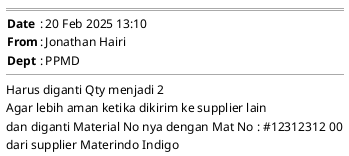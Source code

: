 @@startsalt
{
  ==
  {  
   |<b>Date   |:|20 Feb 2025 13:10  |*
   |<b>From   |:|Jonathan Hairi     |*
   |<b>Dept   |:|PPMD               |*
  }
  ---
  {}
    Harus diganti Qty menjadi 2 
    Agar lebih aman ketika dikirim ke supplier lain
    dan diganti Material No nya dengan Mat No : #12312312 00
    dari supplier Materindo Indigo
  }
}
@@endsalt